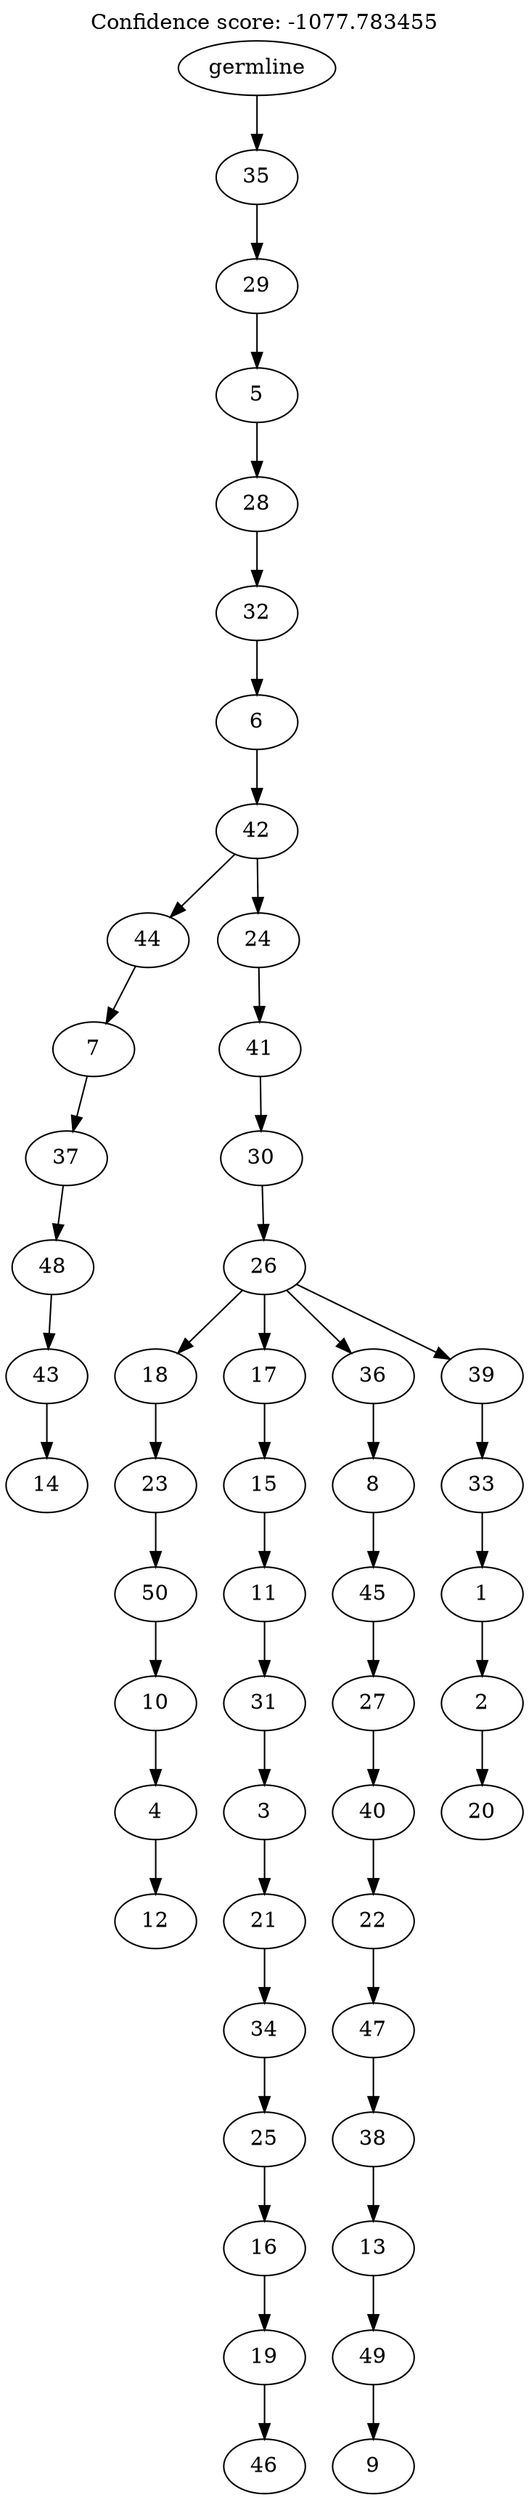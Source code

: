 digraph g {
	"49" -> "50";
	"50" [label="14"];
	"48" -> "49";
	"49" [label="43"];
	"47" -> "48";
	"48" [label="48"];
	"46" -> "47";
	"47" [label="37"];
	"45" -> "46";
	"46" [label="7"];
	"43" -> "44";
	"44" [label="12"];
	"42" -> "43";
	"43" [label="4"];
	"41" -> "42";
	"42" [label="10"];
	"40" -> "41";
	"41" [label="50"];
	"39" -> "40";
	"40" [label="23"];
	"37" -> "38";
	"38" [label="46"];
	"36" -> "37";
	"37" [label="19"];
	"35" -> "36";
	"36" [label="16"];
	"34" -> "35";
	"35" [label="25"];
	"33" -> "34";
	"34" [label="34"];
	"32" -> "33";
	"33" [label="21"];
	"31" -> "32";
	"32" [label="3"];
	"30" -> "31";
	"31" [label="31"];
	"29" -> "30";
	"30" [label="11"];
	"28" -> "29";
	"29" [label="15"];
	"26" -> "27";
	"27" [label="9"];
	"25" -> "26";
	"26" [label="49"];
	"24" -> "25";
	"25" [label="13"];
	"23" -> "24";
	"24" [label="38"];
	"22" -> "23";
	"23" [label="47"];
	"21" -> "22";
	"22" [label="22"];
	"20" -> "21";
	"21" [label="40"];
	"19" -> "20";
	"20" [label="27"];
	"18" -> "19";
	"19" [label="45"];
	"17" -> "18";
	"18" [label="8"];
	"15" -> "16";
	"16" [label="20"];
	"14" -> "15";
	"15" [label="2"];
	"13" -> "14";
	"14" [label="1"];
	"12" -> "13";
	"13" [label="33"];
	"11" -> "12";
	"12" [label="39"];
	"11" -> "17";
	"17" [label="36"];
	"11" -> "28";
	"28" [label="17"];
	"11" -> "39";
	"39" [label="18"];
	"10" -> "11";
	"11" [label="26"];
	"9" -> "10";
	"10" [label="30"];
	"8" -> "9";
	"9" [label="41"];
	"7" -> "8";
	"8" [label="24"];
	"7" -> "45";
	"45" [label="44"];
	"6" -> "7";
	"7" [label="42"];
	"5" -> "6";
	"6" [label="6"];
	"4" -> "5";
	"5" [label="32"];
	"3" -> "4";
	"4" [label="28"];
	"2" -> "3";
	"3" [label="5"];
	"1" -> "2";
	"2" [label="29"];
	"0" -> "1";
	"1" [label="35"];
	"0" [label="germline"];
	labelloc="t";
	label="Confidence score: -1077.783455";
}
